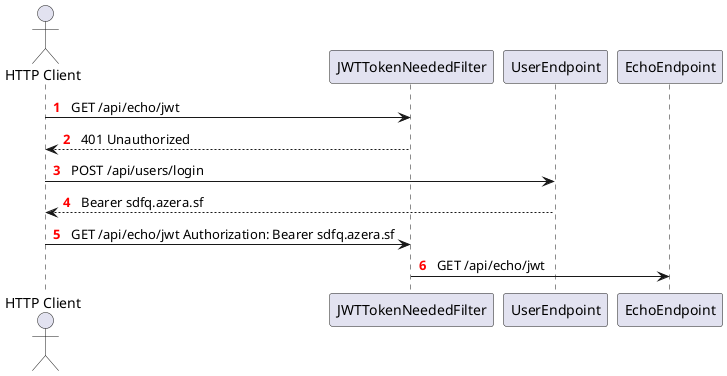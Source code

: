 @startuml

autonumber "<font color=red><b>0  "
actor "HTTP Client" as httpclient
httpclient -> JWTTokenNeededFilter: GET /api/echo/jwt
httpclient <-- JWTTokenNeededFilter: 401 Unauthorized
httpclient -> UserEndpoint: POST /api/users/login
httpclient <-- UserEndpoint: Bearer sdfq.azera.sf
httpclient -> JWTTokenNeededFilter: GET /api/echo/jwt Authorization: Bearer sdfq.azera.sf
JWTTokenNeededFilter -> EchoEndpoint: GET /api/echo/jwt


@enduml
